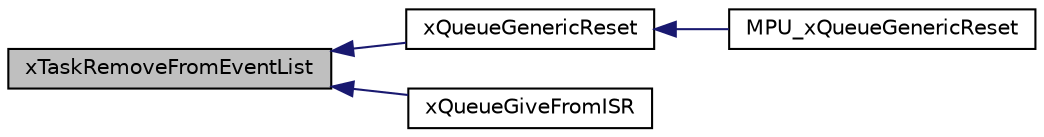 digraph "xTaskRemoveFromEventList"
{
  edge [fontname="Helvetica",fontsize="10",labelfontname="Helvetica",labelfontsize="10"];
  node [fontname="Helvetica",fontsize="10",shape=record];
  rankdir="LR";
  Node164 [label="xTaskRemoveFromEventList",height=0.2,width=0.4,color="black", fillcolor="grey75", style="filled", fontcolor="black"];
  Node164 -> Node165 [dir="back",color="midnightblue",fontsize="10",style="solid",fontname="Helvetica"];
  Node165 [label="xQueueGenericReset",height=0.2,width=0.4,color="black", fillcolor="white", style="filled",URL="$queue_8c.html#a5e54273dbe3f56b8bdc8f7abee67a871"];
  Node165 -> Node166 [dir="back",color="midnightblue",fontsize="10",style="solid",fontname="Helvetica"];
  Node166 [label="MPU_xQueueGenericReset",height=0.2,width=0.4,color="black", fillcolor="white", style="filled",URL="$mpu__wrappers_8c.html#ac7dccb1862fd656e1aedff73bd7c3433"];
  Node164 -> Node167 [dir="back",color="midnightblue",fontsize="10",style="solid",fontname="Helvetica"];
  Node167 [label="xQueueGiveFromISR",height=0.2,width=0.4,color="black", fillcolor="white", style="filled",URL="$queue_8c.html#a4df49fafb6ba4400ede6f2d07a40865f"];
}
